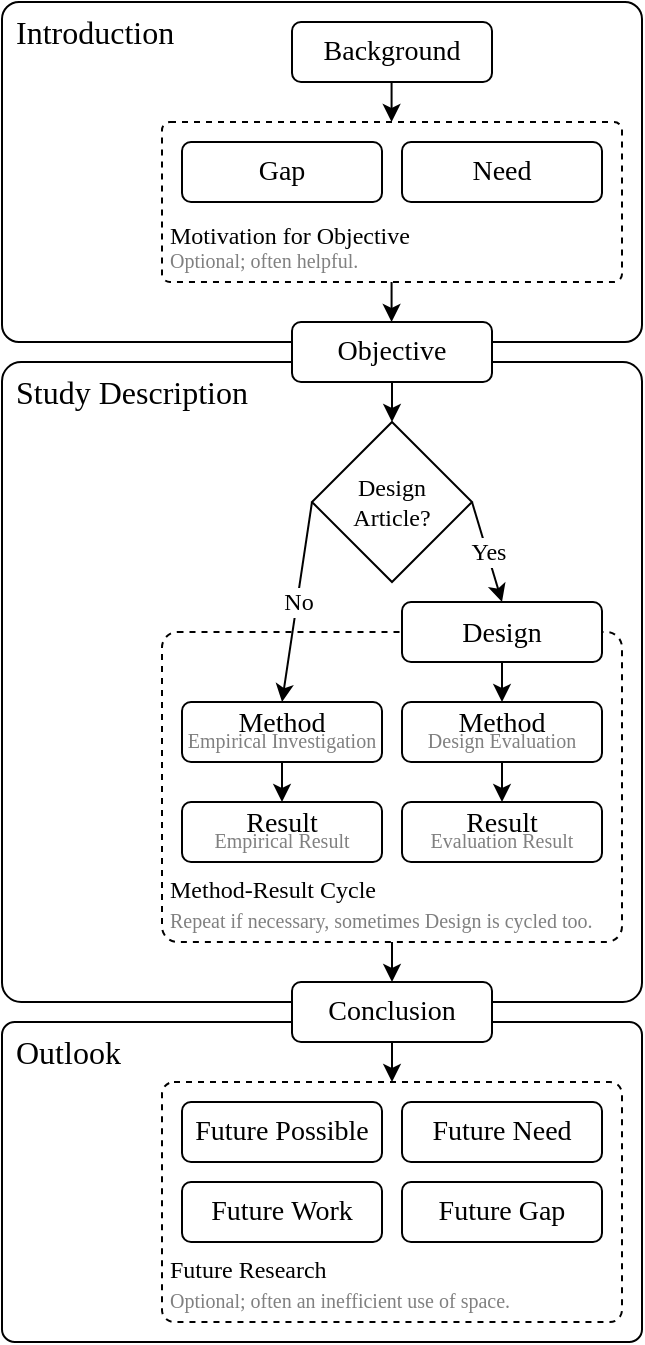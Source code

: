 <mxfile version="26.2.15">
  <diagram id="lM5wWUYZsUHv3JUYRR5F" name="Page-1">
    <mxGraphModel dx="1217" dy="1498" grid="1" gridSize="10" guides="1" tooltips="1" connect="1" arrows="1" fold="1" page="1" pageScale="1" pageWidth="400" pageHeight="790" math="0" shadow="0">
      <root>
        <mxCell id="0" />
        <mxCell id="1" parent="0" />
        <mxCell id="YUt-uyStNDJCYqLzg9NC-86" value="&lt;font style=&quot;font-size: 16px;&quot;&gt;Introduction&lt;/font&gt;" style="rounded=1;html=1;arcSize=5;align=left;verticalAlign=top;spacing=0;spacingLeft=7;fontFamily=Times New Roman;fontSize=18;movable=1;resizable=1;rotatable=1;deletable=1;editable=1;locked=0;connectable=1;spacingTop=0;whiteSpace=wrap;horizontal=1;labelPosition=center;verticalLabelPosition=middle;textDirection=ltr;" parent="1" vertex="1">
          <mxGeometry x="1640" y="80" width="320" height="170" as="geometry" />
        </mxCell>
        <mxCell id="YUt-uyStNDJCYqLzg9NC-87" value="&lt;font&gt;Motivation for Objective&lt;/font&gt;&lt;div style=&quot;font-size: 10px;&quot;&gt;&lt;font color=&quot;#808080&quot;&gt;Optional; often helpful.&lt;/font&gt;&lt;/div&gt;" style="rounded=1;whiteSpace=wrap;html=1;dashed=1;arcSize=5;align=left;verticalAlign=bottom;spacing=4;spacingLeft=0;fontFamily=Times New Roman;" parent="1" vertex="1">
          <mxGeometry x="1720" y="140" width="230" height="80" as="geometry" />
        </mxCell>
        <mxCell id="YUt-uyStNDJCYqLzg9NC-88" value="&lt;font style=&quot;font-size: 16px;&quot;&gt;Outlook&lt;/font&gt;" style="rounded=1;whiteSpace=wrap;html=1;arcSize=4;align=left;verticalAlign=top;spacing=0;spacingLeft=7;fontFamily=Times New Roman;fontSize=18;spacingTop=0;" parent="1" vertex="1">
          <mxGeometry x="1640" y="590" width="320" height="160" as="geometry" />
        </mxCell>
        <mxCell id="YUt-uyStNDJCYqLzg9NC-89" value="Future Research&lt;br&gt;&lt;font color=&quot;#808080&quot; style=&quot;font-size: 10px;&quot;&gt;Optional; often an inefficient use of space.&lt;/font&gt;" style="rounded=1;whiteSpace=wrap;html=1;arcSize=5;align=left;verticalAlign=bottom;spacing=4;spacingLeft=0;dashed=1;fontFamily=Times New Roman;" parent="1" vertex="1">
          <mxGeometry x="1720" y="620" width="230" height="120" as="geometry" />
        </mxCell>
        <mxCell id="YUt-uyStNDJCYqLzg9NC-90" value="&lt;font style=&quot;font-size: 16px;&quot;&gt;Study Description&lt;/font&gt;" style="rounded=1;whiteSpace=wrap;html=1;arcSize=3;align=left;verticalAlign=top;spacing=0;spacingLeft=7;fontFamily=Times New Roman;fontSize=18;spacingTop=0;" parent="1" vertex="1">
          <mxGeometry x="1640" y="260" width="320" height="320" as="geometry" />
        </mxCell>
        <mxCell id="YUt-uyStNDJCYqLzg9NC-91" value="Method-Result&amp;nbsp;&lt;span style=&quot;background-color: initial;&quot;&gt;Cycle&lt;/span&gt;&lt;div&gt;&lt;font color=&quot;#808080&quot; style=&quot;font-size: 10px;&quot;&gt;Repeat if necessary, sometimes Design is cycled too.&lt;/font&gt;&lt;/div&gt;" style="rounded=1;whiteSpace=wrap;html=1;dashed=1;arcSize=5;align=left;verticalAlign=bottom;spacing=4;spacingLeft=0;fontFamily=Times New Roman;" parent="1" vertex="1">
          <mxGeometry x="1720" y="395" width="230" height="155" as="geometry" />
        </mxCell>
        <mxCell id="YUt-uyStNDJCYqLzg9NC-92" value="Conclusion" style="rounded=1;whiteSpace=wrap;html=1;fontFamily=Times New Roman;fontSize=14;" parent="1" vertex="1">
          <mxGeometry x="1785" y="570" width="100" height="30" as="geometry" />
        </mxCell>
        <mxCell id="YUt-uyStNDJCYqLzg9NC-93" style="edgeStyle=orthogonalEdgeStyle;rounded=0;orthogonalLoop=1;jettySize=auto;html=1;exitX=0.5;exitY=1;exitDx=0;exitDy=0;entryX=0.5;entryY=0;entryDx=0;entryDy=0;" parent="1" source="YUt-uyStNDJCYqLzg9NC-94" target="YUt-uyStNDJCYqLzg9NC-95" edge="1">
          <mxGeometry relative="1" as="geometry" />
        </mxCell>
        <mxCell id="YUt-uyStNDJCYqLzg9NC-94" value="&lt;p style=&quot;line-height: 60%;&quot;&gt;Method&lt;br&gt;&lt;font color=&quot;#808080&quot; style=&quot;font-size: 10px;&quot;&gt;Empirical Investigation&lt;/font&gt;&lt;/p&gt;" style="rounded=1;whiteSpace=wrap;html=1;fontFamily=Times New Roman;fontSize=14;" parent="1" vertex="1">
          <mxGeometry x="1730" y="430" width="100" height="30" as="geometry" />
        </mxCell>
        <mxCell id="YUt-uyStNDJCYqLzg9NC-95" value="&lt;p style=&quot;line-height: 60%;&quot;&gt;Result&lt;br&gt;&lt;span style=&quot;color: rgb(128, 128, 128); font-size: 10px;&quot;&gt;Empirical&lt;/span&gt;&lt;font color=&quot;#808080&quot; style=&quot;font-size: 10px;&quot;&gt;&amp;nbsp;Result&lt;/font&gt;&lt;/p&gt;" style="rounded=1;whiteSpace=wrap;html=1;fontFamily=Times New Roman;fontSize=14;" parent="1" vertex="1">
          <mxGeometry x="1730" y="480" width="100" height="30" as="geometry" />
        </mxCell>
        <mxCell id="YUt-uyStNDJCYqLzg9NC-96" style="edgeStyle=orthogonalEdgeStyle;rounded=0;orthogonalLoop=1;jettySize=auto;html=1;exitX=0.5;exitY=1;exitDx=0;exitDy=0;entryX=0.5;entryY=0;entryDx=0;entryDy=0;" parent="1" source="YUt-uyStNDJCYqLzg9NC-97" target="YUt-uyStNDJCYqLzg9NC-103" edge="1">
          <mxGeometry relative="1" as="geometry" />
        </mxCell>
        <mxCell id="YUt-uyStNDJCYqLzg9NC-97" value="&lt;p style=&quot;line-height: 100%;&quot;&gt;Design&lt;/p&gt;" style="rounded=1;whiteSpace=wrap;html=1;fontFamily=Times New Roman;fontSize=14;" parent="1" vertex="1">
          <mxGeometry x="1840" y="380" width="100" height="30" as="geometry" />
        </mxCell>
        <mxCell id="YUt-uyStNDJCYqLzg9NC-98" value="Future Possible" style="rounded=1;whiteSpace=wrap;html=1;fontFamily=Times New Roman;fontSize=14;" parent="1" vertex="1">
          <mxGeometry x="1730" y="630" width="100" height="30" as="geometry" />
        </mxCell>
        <mxCell id="YUt-uyStNDJCYqLzg9NC-99" value="Future&amp;nbsp;Need" style="rounded=1;whiteSpace=wrap;html=1;fontFamily=Times New Roman;fontSize=14;" parent="1" vertex="1">
          <mxGeometry x="1840" y="630" width="100" height="30" as="geometry" />
        </mxCell>
        <mxCell id="YUt-uyStNDJCYqLzg9NC-100" value="Future&amp;nbsp;Work" style="rounded=1;whiteSpace=wrap;html=1;fontFamily=Times New Roman;fontSize=14;" parent="1" vertex="1">
          <mxGeometry x="1730" y="670" width="100" height="30" as="geometry" />
        </mxCell>
        <mxCell id="YUt-uyStNDJCYqLzg9NC-101" value="Future&amp;nbsp;Gap" style="rounded=1;whiteSpace=wrap;html=1;fontFamily=Times New Roman;fontSize=14;" parent="1" vertex="1">
          <mxGeometry x="1840" y="670" width="100" height="30" as="geometry" />
        </mxCell>
        <mxCell id="YUt-uyStNDJCYqLzg9NC-102" style="edgeStyle=orthogonalEdgeStyle;rounded=0;orthogonalLoop=1;jettySize=auto;html=1;exitX=0.5;exitY=1;exitDx=0;exitDy=0;entryX=0.5;entryY=0;entryDx=0;entryDy=0;" parent="1" source="YUt-uyStNDJCYqLzg9NC-103" target="YUt-uyStNDJCYqLzg9NC-104" edge="1">
          <mxGeometry relative="1" as="geometry" />
        </mxCell>
        <mxCell id="YUt-uyStNDJCYqLzg9NC-103" value="&lt;p style=&quot;line-height: 60%;&quot;&gt;Method&lt;br&gt;&lt;font color=&quot;#808080&quot; style=&quot;font-size: 10px;&quot;&gt;Design Evaluation&lt;/font&gt;&lt;/p&gt;" style="rounded=1;whiteSpace=wrap;html=1;fontFamily=Times New Roman;fontSize=14;" parent="1" vertex="1">
          <mxGeometry x="1840" y="430" width="100" height="30" as="geometry" />
        </mxCell>
        <mxCell id="YUt-uyStNDJCYqLzg9NC-104" value="&lt;p style=&quot;line-height: 60%;&quot;&gt;Result&lt;br&gt;&lt;font color=&quot;#808080&quot; style=&quot;font-size: 10px;&quot;&gt;Evaluation Result&lt;/font&gt;&lt;/p&gt;" style="rounded=1;whiteSpace=wrap;html=1;fontFamily=Times New Roman;fontSize=14;" parent="1" vertex="1">
          <mxGeometry x="1840" y="480" width="100" height="30" as="geometry" />
        </mxCell>
        <mxCell id="YUt-uyStNDJCYqLzg9NC-105" value="Design&lt;br&gt;Article?" style="rhombus;whiteSpace=wrap;html=1;fontFamily=Times New Roman;" parent="1" vertex="1">
          <mxGeometry x="1795" y="290" width="80" height="80" as="geometry" />
        </mxCell>
        <mxCell id="YUt-uyStNDJCYqLzg9NC-106" value="" style="endArrow=classic;html=1;rounded=0;exitX=0.5;exitY=1;exitDx=0;exitDy=0;entryX=0.5;entryY=0;entryDx=0;entryDy=0;" parent="1" source="YUt-uyStNDJCYqLzg9NC-111" target="YUt-uyStNDJCYqLzg9NC-105" edge="1">
          <mxGeometry width="50" height="50" relative="1" as="geometry">
            <mxPoint x="2000" y="400" as="sourcePoint" />
            <mxPoint x="2050" y="350" as="targetPoint" />
          </mxGeometry>
        </mxCell>
        <mxCell id="YUt-uyStNDJCYqLzg9NC-107" value="" style="endArrow=classic;html=1;rounded=0;exitX=0;exitY=0.5;exitDx=0;exitDy=0;entryX=0.5;entryY=0;entryDx=0;entryDy=0;" parent="1" source="YUt-uyStNDJCYqLzg9NC-105" target="YUt-uyStNDJCYqLzg9NC-94" edge="1">
          <mxGeometry width="50" height="50" relative="1" as="geometry">
            <mxPoint x="1950" y="430" as="sourcePoint" />
            <mxPoint x="2000" y="380" as="targetPoint" />
          </mxGeometry>
        </mxCell>
        <mxCell id="YUt-uyStNDJCYqLzg9NC-108" value="&lt;font face=&quot;Times New Roman&quot; style=&quot;font-size: 12px;&quot;&gt;No&lt;/font&gt;" style="edgeLabel;html=1;align=center;verticalAlign=middle;resizable=0;points=[];spacing=0;" parent="YUt-uyStNDJCYqLzg9NC-107" vertex="1" connectable="0">
          <mxGeometry relative="1" as="geometry">
            <mxPoint as="offset" />
          </mxGeometry>
        </mxCell>
        <mxCell id="YUt-uyStNDJCYqLzg9NC-109" value="" style="endArrow=classic;html=1;rounded=0;exitX=1;exitY=0.5;exitDx=0;exitDy=0;entryX=0.5;entryY=0;entryDx=0;entryDy=0;" parent="1" source="YUt-uyStNDJCYqLzg9NC-105" target="YUt-uyStNDJCYqLzg9NC-97" edge="1">
          <mxGeometry width="50" height="50" relative="1" as="geometry">
            <mxPoint x="1810" y="330" as="sourcePoint" />
            <mxPoint x="1890" y="365" as="targetPoint" />
          </mxGeometry>
        </mxCell>
        <mxCell id="YUt-uyStNDJCYqLzg9NC-110" value="&lt;font face=&quot;Times New Roman&quot; style=&quot;font-size: 12px;&quot;&gt;Yes&lt;/font&gt;" style="edgeLabel;html=1;align=center;verticalAlign=middle;resizable=0;points=[];spacing=0;" parent="YUt-uyStNDJCYqLzg9NC-109" vertex="1" connectable="0">
          <mxGeometry relative="1" as="geometry">
            <mxPoint as="offset" />
          </mxGeometry>
        </mxCell>
        <mxCell id="YUt-uyStNDJCYqLzg9NC-111" value="Objective" style="rounded=1;whiteSpace=wrap;html=1;fontFamily=Times New Roman;fontSize=14;movable=1;resizable=1;rotatable=1;deletable=1;editable=1;locked=0;connectable=1;" parent="1" vertex="1">
          <mxGeometry x="1785" y="240" width="100" height="30" as="geometry" />
        </mxCell>
        <mxCell id="YUt-uyStNDJCYqLzg9NC-112" value="&lt;p style=&quot;line-height: 120%;&quot;&gt;Background&lt;/p&gt;" style="rounded=1;whiteSpace=wrap;html=1;fontFamily=Times New Roman;fontSize=14;movable=1;resizable=1;rotatable=1;deletable=1;editable=1;locked=0;connectable=1;" parent="1" vertex="1">
          <mxGeometry x="1785" y="90" width="100" height="30" as="geometry" />
        </mxCell>
        <mxCell id="YUt-uyStNDJCYqLzg9NC-113" value="Gap" style="rounded=1;whiteSpace=wrap;html=1;fontFamily=Times New Roman;fontSize=14;movable=1;resizable=1;rotatable=1;deletable=1;editable=1;locked=0;connectable=1;" parent="1" vertex="1">
          <mxGeometry x="1730" y="150" width="100" height="30" as="geometry" />
        </mxCell>
        <mxCell id="YUt-uyStNDJCYqLzg9NC-114" value="" style="endArrow=classic;html=1;rounded=0;exitX=0.5;exitY=1;exitDx=0;exitDy=0;entryX=0.5;entryY=0;entryDx=0;entryDy=0;" parent="1" source="YUt-uyStNDJCYqLzg9NC-92" target="YUt-uyStNDJCYqLzg9NC-89" edge="1">
          <mxGeometry width="50" height="50" relative="1" as="geometry">
            <mxPoint x="1840" y="600" as="sourcePoint" />
            <mxPoint x="1840" y="620" as="targetPoint" />
          </mxGeometry>
        </mxCell>
        <mxCell id="YUt-uyStNDJCYqLzg9NC-115" value="" style="endArrow=classic;html=1;rounded=0;entryX=0.5;entryY=0;entryDx=0;entryDy=0;exitX=0.5;exitY=1;exitDx=0;exitDy=0;" parent="1" source="YUt-uyStNDJCYqLzg9NC-91" target="YUt-uyStNDJCYqLzg9NC-92" edge="1">
          <mxGeometry width="50" height="50" relative="1" as="geometry">
            <mxPoint x="1860" y="560" as="sourcePoint" />
            <mxPoint x="1889.78" y="560" as="targetPoint" />
          </mxGeometry>
        </mxCell>
        <mxCell id="YUt-uyStNDJCYqLzg9NC-116" value="Need" style="rounded=1;whiteSpace=wrap;html=1;fontFamily=Times New Roman;fontSize=14;movable=1;resizable=1;rotatable=1;deletable=1;editable=1;locked=0;connectable=1;" parent="1" vertex="1">
          <mxGeometry x="1840" y="150" width="100" height="30" as="geometry" />
        </mxCell>
        <mxCell id="YUt-uyStNDJCYqLzg9NC-117" value="" style="endArrow=classic;html=1;rounded=0;exitX=0.5;exitY=1;exitDx=0;exitDy=0;entryX=0.75;entryY=0;entryDx=0;entryDy=0;" parent="1" edge="1">
          <mxGeometry width="50" height="50" relative="1" as="geometry">
            <mxPoint x="1834.79" y="220" as="sourcePoint" />
            <mxPoint x="1834.79" y="240" as="targetPoint" />
          </mxGeometry>
        </mxCell>
        <mxCell id="YUt-uyStNDJCYqLzg9NC-118" value="" style="endArrow=classic;html=1;rounded=0;exitX=0.75;exitY=1;exitDx=0;exitDy=0;entryX=0.197;entryY=-0.008;entryDx=0;entryDy=0;entryPerimeter=0;" parent="1" edge="1">
          <mxGeometry width="50" height="50" relative="1" as="geometry">
            <mxPoint x="1834.79" y="120" as="sourcePoint" />
            <mxPoint x="1834.79" y="140" as="targetPoint" />
          </mxGeometry>
        </mxCell>
      </root>
    </mxGraphModel>
  </diagram>
</mxfile>

